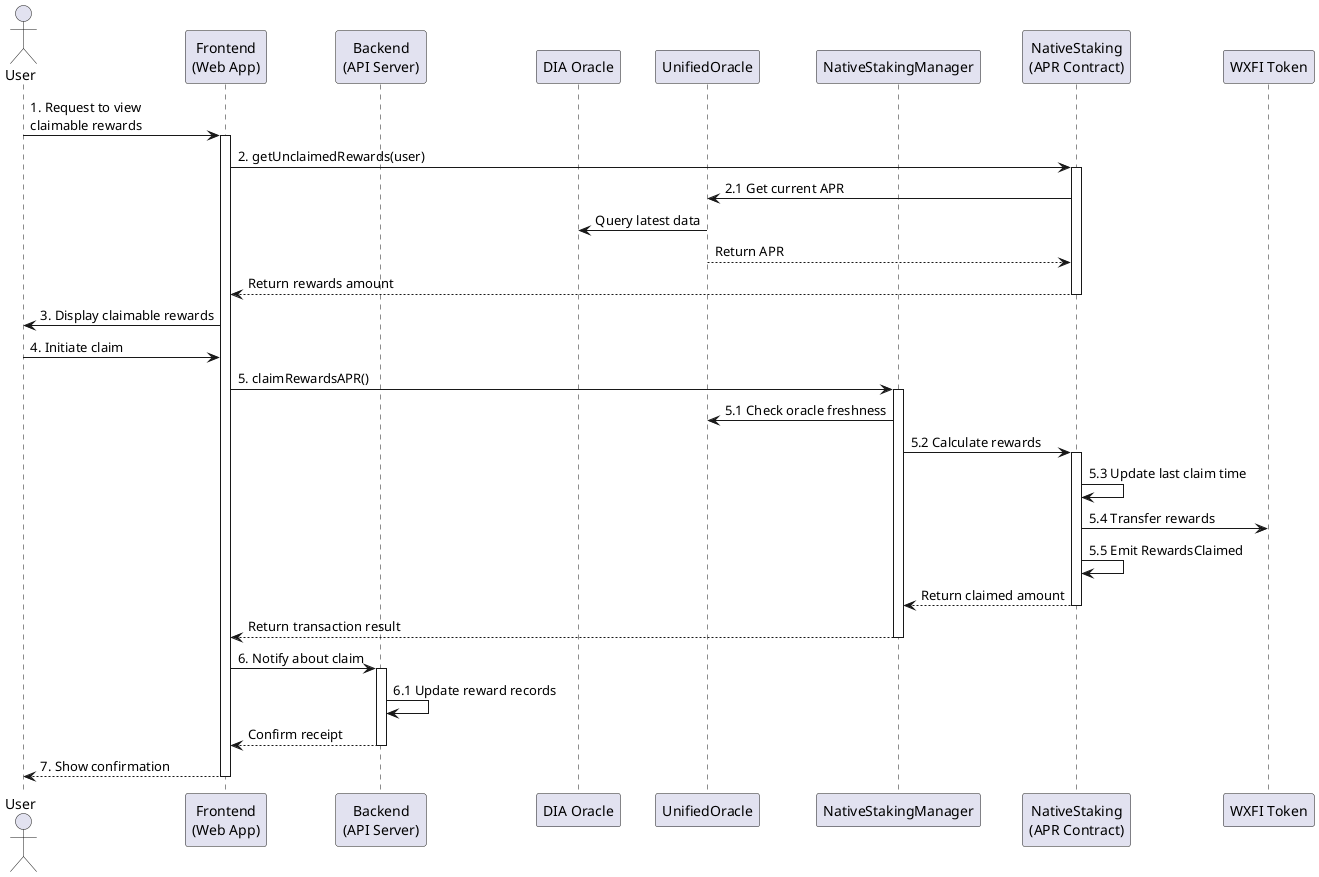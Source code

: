 @startuml Claim Rewards Flow
actor User
participant "Frontend\n(Web App)" as FE
participant "Backend\n(API Server)" as BE
participant "DIA Oracle" as DIA
participant "UnifiedOracle" as UO
participant "NativeStakingManager" as NSM
participant "NativeStaking\n(APR Contract)" as NS
participant "WXFI Token" as WXFI

User -> FE: 1. Request to view\nclaimable rewards
activate FE

FE -> NS: 2. getUnclaimedRewards(user)
activate NS
NS -> UO: 2.1 Get current APR
UO -> DIA: Query latest data
NS <-- UO: Return APR
FE <-- NS: Return rewards amount
deactivate NS

FE -> User: 3. Display claimable rewards

User -> FE: 4. Initiate claim
FE -> NSM: 5. claimRewardsAPR()
activate NSM

NSM -> UO: 5.1 Check oracle freshness
NSM -> NS: 5.2 Calculate rewards
activate NS
NS -> NS: 5.3 Update last claim time
NS -> WXFI: 5.4 Transfer rewards
NS -> NS: 5.5 Emit RewardsClaimed
NSM <-- NS: Return claimed amount
deactivate NS

FE <-- NSM: Return transaction result
deactivate NSM

FE -> BE: 6. Notify about claim
activate BE
BE -> BE: 6.1 Update reward records
FE <-- BE: Confirm receipt
deactivate BE

User <-- FE: 7. Show confirmation
deactivate FE

@enduml 
